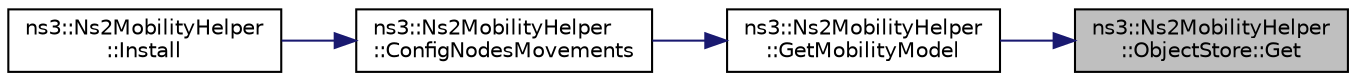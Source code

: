 digraph "ns3::Ns2MobilityHelper::ObjectStore::Get"
{
 // LATEX_PDF_SIZE
  edge [fontname="Helvetica",fontsize="10",labelfontname="Helvetica",labelfontsize="10"];
  node [fontname="Helvetica",fontsize="10",shape=record];
  rankdir="RL";
  Node1 [label="ns3::Ns2MobilityHelper\l::ObjectStore::Get",height=0.2,width=0.4,color="black", fillcolor="grey75", style="filled", fontcolor="black",tooltip="Return ith object in store."];
  Node1 -> Node2 [dir="back",color="midnightblue",fontsize="10",style="solid",fontname="Helvetica"];
  Node2 [label="ns3::Ns2MobilityHelper\l::GetMobilityModel",height=0.2,width=0.4,color="black", fillcolor="white", style="filled",URL="$classns3_1_1_ns2_mobility_helper.html#aa2c3060778ff09149fc639747a6b9f15",tooltip="Get or create a ConstantVelocityMobilityModel corresponding to idString."];
  Node2 -> Node3 [dir="back",color="midnightblue",fontsize="10",style="solid",fontname="Helvetica"];
  Node3 [label="ns3::Ns2MobilityHelper\l::ConfigNodesMovements",height=0.2,width=0.4,color="black", fillcolor="white", style="filled",URL="$classns3_1_1_ns2_mobility_helper.html#a189ca299c6b01d3e96f2e2dba7a341ec",tooltip="Parses ns-2 mobility file to create ns-3 mobility events."];
  Node3 -> Node4 [dir="back",color="midnightblue",fontsize="10",style="solid",fontname="Helvetica"];
  Node4 [label="ns3::Ns2MobilityHelper\l::Install",height=0.2,width=0.4,color="black", fillcolor="white", style="filled",URL="$classns3_1_1_ns2_mobility_helper.html#a14358db40f0d769c5912214f55bb7216",tooltip=" "];
}
